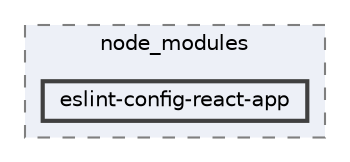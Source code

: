 digraph "pkiclassroomrescheduler/src/main/frontend/node_modules/eslint-config-react-app"
{
 // LATEX_PDF_SIZE
  bgcolor="transparent";
  edge [fontname=Helvetica,fontsize=10,labelfontname=Helvetica,labelfontsize=10];
  node [fontname=Helvetica,fontsize=10,shape=box,height=0.2,width=0.4];
  compound=true
  subgraph clusterdir_72953eda66ccb3a2722c28e1c3e6c23b {
    graph [ bgcolor="#edf0f7", pencolor="grey50", label="node_modules", fontname=Helvetica,fontsize=10 style="filled,dashed", URL="dir_72953eda66ccb3a2722c28e1c3e6c23b.html",tooltip=""]
  dir_800d34657bd87e10860ead1a67dc6e4d [label="eslint-config-react-app", fillcolor="#edf0f7", color="grey25", style="filled,bold", URL="dir_800d34657bd87e10860ead1a67dc6e4d.html",tooltip=""];
  }
}
